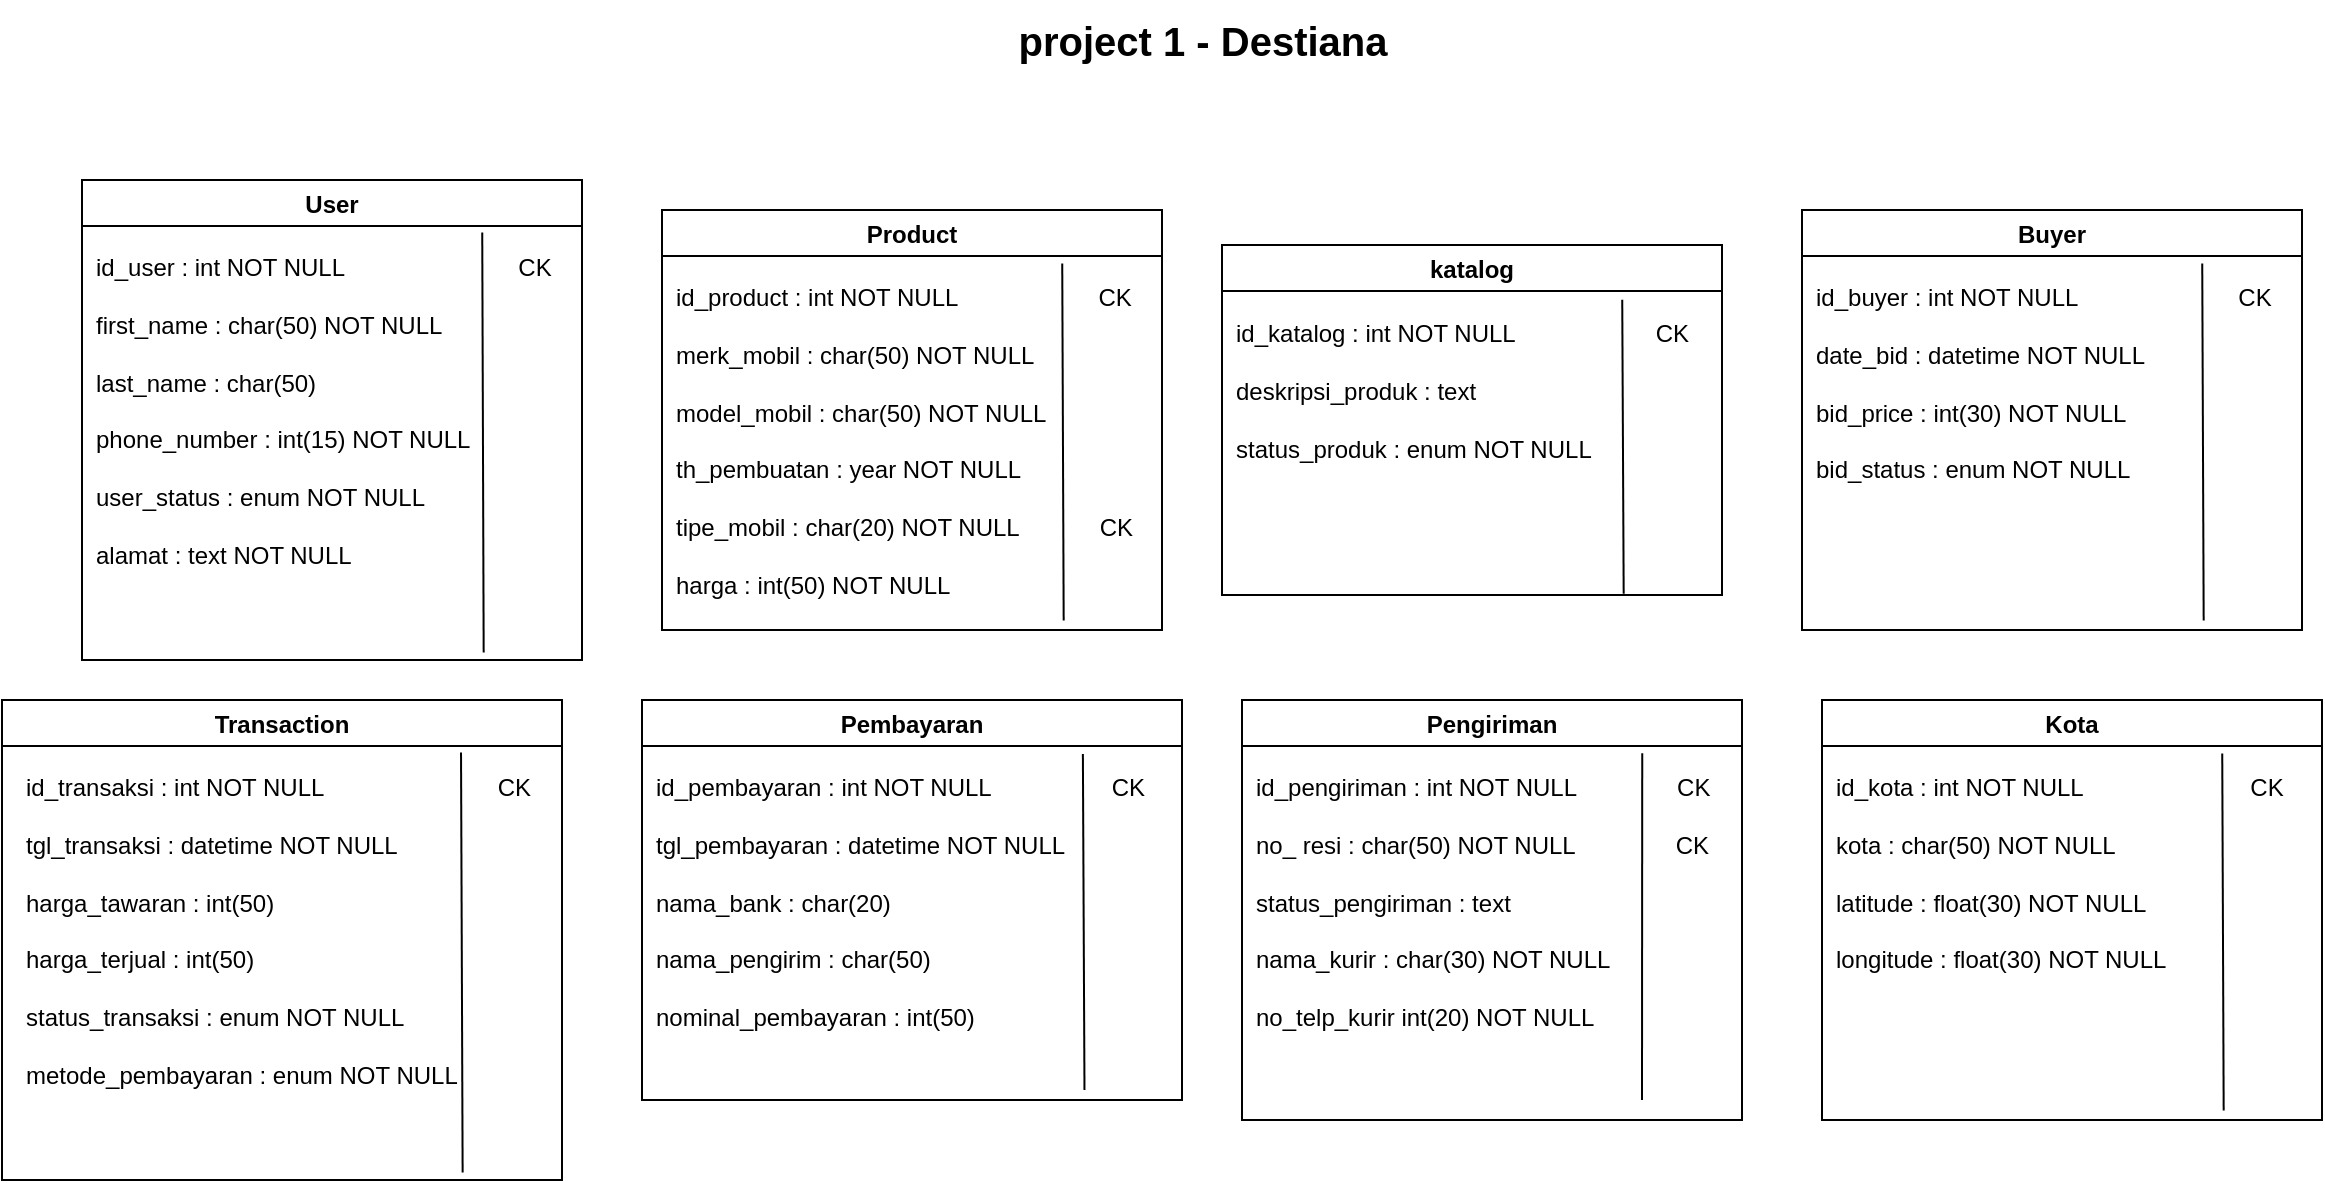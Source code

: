 <mxfile version="20.2.7" type="device"><diagram id="R2lEEEUBdFMjLlhIrx00" name="Page-1"><mxGraphModel dx="3183" dy="1799" grid="1" gridSize="10" guides="1" tooltips="1" connect="1" arrows="1" fold="1" page="1" pageScale="1" pageWidth="850" pageHeight="1100" math="0" shadow="0" extFonts="Permanent Marker^https://fonts.googleapis.com/css?family=Permanent+Marker"><root><mxCell id="0"/><mxCell id="1" parent="0"/><mxCell id="6yCLoYGONqXscvb49RYU-2" value="User" style="swimlane;" vertex="1" parent="1"><mxGeometry x="-1480" y="-290" width="250" height="240" as="geometry"/></mxCell><mxCell id="6yCLoYGONqXscvb49RYU-3" value="id_user : int NOT NULL&amp;nbsp; &amp;nbsp; &amp;nbsp; &amp;nbsp; &amp;nbsp; &amp;nbsp; &amp;nbsp; &amp;nbsp; &amp;nbsp; &amp;nbsp; &amp;nbsp; &amp;nbsp; &amp;nbsp; CK&amp;nbsp;&lt;br&gt;&lt;br&gt;first_name : char(50) NOT NULL&lt;br&gt;&lt;br&gt;last_name : char(50)&lt;br&gt;&lt;br&gt;phone_number : int(15) NOT NULL&lt;br&gt;&lt;br&gt;user_status : enum NOT NULL&lt;br&gt;&lt;br&gt;alamat : text NOT NULL" style="text;html=1;strokeColor=none;fillColor=none;align=left;verticalAlign=top;whiteSpace=wrap;rounded=0;" vertex="1" parent="6yCLoYGONqXscvb49RYU-2"><mxGeometry x="5" y="30" width="240" height="200" as="geometry"/></mxCell><mxCell id="6yCLoYGONqXscvb49RYU-4" value="" style="endArrow=none;html=1;rounded=0;entryX=0.813;entryY=-0.019;entryDx=0;entryDy=0;entryPerimeter=0;exitX=0.816;exitY=1.031;exitDx=0;exitDy=0;exitPerimeter=0;" edge="1" parent="6yCLoYGONqXscvb49RYU-2" source="6yCLoYGONqXscvb49RYU-3" target="6yCLoYGONqXscvb49RYU-3"><mxGeometry width="50" height="50" relative="1" as="geometry"><mxPoint x="410" y="-30" as="sourcePoint"/><mxPoint x="460" y="-80" as="targetPoint"/></mxGeometry></mxCell><mxCell id="6yCLoYGONqXscvb49RYU-5" value="Kota" style="swimlane;" vertex="1" parent="1"><mxGeometry x="-610" y="-30" width="250" height="210" as="geometry"/></mxCell><mxCell id="6yCLoYGONqXscvb49RYU-6" value="id_kota : int NOT NULL&amp;nbsp; &amp;nbsp; &amp;nbsp; &amp;nbsp; &amp;nbsp; &amp;nbsp; &amp;nbsp; &amp;nbsp; &amp;nbsp; &amp;nbsp; &amp;nbsp; &amp;nbsp; &amp;nbsp;CK&amp;nbsp;&lt;br&gt;&lt;br&gt;kota : char(50) NOT NULL&lt;br&gt;&lt;br&gt;latitude : float(30) NOT NULL&amp;nbsp; &amp;nbsp; &amp;nbsp; &amp;nbsp; &amp;nbsp; &amp;nbsp; &amp;nbsp; &amp;nbsp;&amp;nbsp;&lt;br&gt;&lt;br&gt;longitude : float(30) NOT NULL" style="text;html=1;strokeColor=none;fillColor=none;align=left;verticalAlign=top;whiteSpace=wrap;rounded=0;" vertex="1" parent="6yCLoYGONqXscvb49RYU-5"><mxGeometry x="5" y="30" width="240" height="170" as="geometry"/></mxCell><mxCell id="6yCLoYGONqXscvb49RYU-7" value="" style="endArrow=none;html=1;rounded=0;entryX=0.813;entryY=-0.019;entryDx=0;entryDy=0;entryPerimeter=0;exitX=0.816;exitY=1.031;exitDx=0;exitDy=0;exitPerimeter=0;" edge="1" parent="6yCLoYGONqXscvb49RYU-5" source="6yCLoYGONqXscvb49RYU-6" target="6yCLoYGONqXscvb49RYU-6"><mxGeometry width="50" height="50" relative="1" as="geometry"><mxPoint x="410" y="-30" as="sourcePoint"/><mxPoint x="460" y="-80" as="targetPoint"/></mxGeometry></mxCell><mxCell id="6yCLoYGONqXscvb49RYU-8" value="Product" style="swimlane;" vertex="1" parent="1"><mxGeometry x="-1190" y="-275" width="250" height="210" as="geometry"/></mxCell><mxCell id="6yCLoYGONqXscvb49RYU-9" value="id_product : int NOT NULL&amp;nbsp; &amp;nbsp; &amp;nbsp; &amp;nbsp; &amp;nbsp; &amp;nbsp; &amp;nbsp; &amp;nbsp; &amp;nbsp; &amp;nbsp; &amp;nbsp;CK&amp;nbsp;&lt;br&gt;&lt;br&gt;merk_mobil : char(50) NOT NULL&lt;br&gt;&lt;br&gt;model_mobil : char(50) NOT NULL&lt;br&gt;&lt;br&gt;th_pembuatan : year NOT NULL&lt;br&gt;&lt;br&gt;tipe_mobil : char(20) NOT NULL&amp;nbsp; &amp;nbsp; &amp;nbsp; &amp;nbsp; &amp;nbsp; &amp;nbsp; CK&lt;br&gt;&lt;br&gt;harga : int(50) NOT NULL" style="text;html=1;strokeColor=none;fillColor=none;align=left;verticalAlign=top;whiteSpace=wrap;rounded=0;" vertex="1" parent="6yCLoYGONqXscvb49RYU-8"><mxGeometry x="5" y="30" width="240" height="170" as="geometry"/></mxCell><mxCell id="6yCLoYGONqXscvb49RYU-10" value="" style="endArrow=none;html=1;rounded=0;entryX=0.813;entryY=-0.019;entryDx=0;entryDy=0;entryPerimeter=0;exitX=0.816;exitY=1.031;exitDx=0;exitDy=0;exitPerimeter=0;" edge="1" parent="6yCLoYGONqXscvb49RYU-8" source="6yCLoYGONqXscvb49RYU-9" target="6yCLoYGONqXscvb49RYU-9"><mxGeometry width="50" height="50" relative="1" as="geometry"><mxPoint x="410" y="-30" as="sourcePoint"/><mxPoint x="460" y="-80" as="targetPoint"/></mxGeometry></mxCell><mxCell id="6yCLoYGONqXscvb49RYU-11" value="katalog" style="swimlane;" vertex="1" parent="1"><mxGeometry x="-910" y="-257.5" width="250" height="175" as="geometry"/></mxCell><mxCell id="6yCLoYGONqXscvb49RYU-12" value="id_katalog : int NOT NULL&amp;nbsp; &amp;nbsp; &amp;nbsp; &amp;nbsp; &amp;nbsp; &amp;nbsp; &amp;nbsp; &amp;nbsp; &amp;nbsp; &amp;nbsp; &amp;nbsp;CK&lt;br&gt;&lt;br&gt;deskripsi_produk : text&amp;nbsp;&lt;br&gt;&lt;br&gt;status_produk : enum NOT NULL" style="text;html=1;strokeColor=none;fillColor=none;align=left;verticalAlign=top;whiteSpace=wrap;rounded=0;" vertex="1" parent="6yCLoYGONqXscvb49RYU-11"><mxGeometry x="5" y="30" width="240" height="140" as="geometry"/></mxCell><mxCell id="6yCLoYGONqXscvb49RYU-13" value="" style="endArrow=none;html=1;rounded=0;entryX=0.813;entryY=-0.019;entryDx=0;entryDy=0;entryPerimeter=0;exitX=0.816;exitY=1.031;exitDx=0;exitDy=0;exitPerimeter=0;" edge="1" parent="6yCLoYGONqXscvb49RYU-11" source="6yCLoYGONqXscvb49RYU-12" target="6yCLoYGONqXscvb49RYU-12"><mxGeometry width="50" height="50" relative="1" as="geometry"><mxPoint x="410" y="-30" as="sourcePoint"/><mxPoint x="460" y="-80" as="targetPoint"/></mxGeometry></mxCell><mxCell id="6yCLoYGONqXscvb49RYU-14" value="Transaction" style="swimlane;" vertex="1" parent="1"><mxGeometry x="-1520" y="-30" width="280" height="240" as="geometry"/></mxCell><mxCell id="6yCLoYGONqXscvb49RYU-15" value="id_transaksi : int NOT NULL&amp;nbsp; &amp;nbsp; &amp;nbsp; &amp;nbsp; &amp;nbsp; &amp;nbsp; &amp;nbsp; &amp;nbsp; &amp;nbsp; &amp;nbsp; &amp;nbsp; &amp;nbsp; &amp;nbsp; CK&amp;nbsp;&lt;br&gt;&lt;br&gt;tgl_transaksi : datetime NOT NULL&lt;br&gt;&lt;br&gt;harga_tawaran : int(50)&amp;nbsp;&lt;br&gt;&lt;br&gt;harga_terjual : int(50)&amp;nbsp;&lt;br&gt;&lt;br&gt;status_transaksi : enum NOT NULL&lt;br&gt;&lt;br&gt;metode_pembayaran : enum NOT NULL&amp;nbsp; &amp;nbsp; &amp;nbsp; &amp;nbsp;&amp;nbsp;" style="text;html=1;strokeColor=none;fillColor=none;align=left;verticalAlign=top;whiteSpace=wrap;rounded=0;" vertex="1" parent="6yCLoYGONqXscvb49RYU-14"><mxGeometry x="10" y="30" width="270" height="200" as="geometry"/></mxCell><mxCell id="6yCLoYGONqXscvb49RYU-16" value="" style="endArrow=none;html=1;rounded=0;entryX=0.813;entryY=-0.019;entryDx=0;entryDy=0;entryPerimeter=0;exitX=0.816;exitY=1.031;exitDx=0;exitDy=0;exitPerimeter=0;" edge="1" parent="6yCLoYGONqXscvb49RYU-14" source="6yCLoYGONqXscvb49RYU-15" target="6yCLoYGONqXscvb49RYU-15"><mxGeometry width="50" height="50" relative="1" as="geometry"><mxPoint x="410" y="-30" as="sourcePoint"/><mxPoint x="460" y="-80" as="targetPoint"/></mxGeometry></mxCell><mxCell id="6yCLoYGONqXscvb49RYU-17" value="Pembayaran" style="swimlane;" vertex="1" parent="1"><mxGeometry x="-1200" y="-30" width="270" height="200" as="geometry"/></mxCell><mxCell id="6yCLoYGONqXscvb49RYU-18" value="id_pembayaran : int NOT NULL&amp;nbsp; &amp;nbsp; &amp;nbsp; &amp;nbsp; &amp;nbsp; &amp;nbsp; &amp;nbsp; &amp;nbsp; &amp;nbsp; CK&amp;nbsp;&lt;br&gt;&lt;br&gt;tgl_pembayaran : datetime NOT NULL&lt;br&gt;&lt;br&gt;nama_bank : char(20)&amp;nbsp;&lt;br&gt;&lt;br&gt;nama_pengirim : char(50)&amp;nbsp;&lt;br&gt;&lt;br&gt;nominal_pembayaran : int(50)&amp;nbsp;&lt;br&gt;&lt;br&gt;&amp;nbsp; &amp;nbsp; &amp;nbsp; &amp;nbsp;&amp;nbsp;" style="text;html=1;strokeColor=none;fillColor=none;align=left;verticalAlign=top;whiteSpace=wrap;rounded=0;" vertex="1" parent="6yCLoYGONqXscvb49RYU-17"><mxGeometry x="5" y="30" width="265" height="160" as="geometry"/></mxCell><mxCell id="6yCLoYGONqXscvb49RYU-19" value="" style="endArrow=none;html=1;rounded=0;entryX=0.813;entryY=-0.019;entryDx=0;entryDy=0;entryPerimeter=0;exitX=0.816;exitY=1.031;exitDx=0;exitDy=0;exitPerimeter=0;" edge="1" parent="6yCLoYGONqXscvb49RYU-17" source="6yCLoYGONqXscvb49RYU-18" target="6yCLoYGONqXscvb49RYU-18"><mxGeometry width="50" height="50" relative="1" as="geometry"><mxPoint x="410" y="-30" as="sourcePoint"/><mxPoint x="460" y="-80" as="targetPoint"/></mxGeometry></mxCell><mxCell id="6yCLoYGONqXscvb49RYU-20" value="Pengiriman" style="swimlane;" vertex="1" parent="1"><mxGeometry x="-900" y="-30" width="250" height="210" as="geometry"/></mxCell><mxCell id="6yCLoYGONqXscvb49RYU-21" value="id_pengiriman : int NOT NULL&amp;nbsp; &amp;nbsp; &amp;nbsp; &amp;nbsp; &amp;nbsp; &amp;nbsp; &amp;nbsp; &amp;nbsp;CK&amp;nbsp;&lt;br&gt;&lt;br&gt;no_ resi : char(50) NOT NULL&amp;nbsp; &amp;nbsp; &amp;nbsp; &amp;nbsp; &amp;nbsp; &amp;nbsp; &amp;nbsp; &amp;nbsp;CK&lt;br&gt;&lt;br&gt;status_pengiriman : text&amp;nbsp;&lt;br&gt;&lt;br&gt;nama_kurir : char(30) NOT NULL&lt;br&gt;&lt;br&gt;no_telp_kurir int(20) NOT NULL&amp;nbsp; &amp;nbsp; &amp;nbsp; &amp;nbsp; &amp;nbsp; &amp;nbsp; &amp;nbsp;" style="text;html=1;strokeColor=none;fillColor=none;align=left;verticalAlign=top;whiteSpace=wrap;rounded=0;" vertex="1" parent="6yCLoYGONqXscvb49RYU-20"><mxGeometry x="5" y="30" width="240" height="180" as="geometry"/></mxCell><mxCell id="6yCLoYGONqXscvb49RYU-22" value="" style="endArrow=none;html=1;rounded=0;entryX=0.813;entryY=-0.019;entryDx=0;entryDy=0;entryPerimeter=0;" edge="1" parent="6yCLoYGONqXscvb49RYU-20" target="6yCLoYGONqXscvb49RYU-21"><mxGeometry width="50" height="50" relative="1" as="geometry"><mxPoint x="200" y="200" as="sourcePoint"/><mxPoint x="460" y="-80" as="targetPoint"/></mxGeometry></mxCell><mxCell id="6yCLoYGONqXscvb49RYU-25" value="Buyer" style="swimlane;" vertex="1" parent="1"><mxGeometry x="-620" y="-275" width="250" height="210" as="geometry"/></mxCell><mxCell id="6yCLoYGONqXscvb49RYU-26" value="id_buyer : int NOT NULL&amp;nbsp; &amp;nbsp; &amp;nbsp; &amp;nbsp; &amp;nbsp; &amp;nbsp; &amp;nbsp; &amp;nbsp; &amp;nbsp; &amp;nbsp; &amp;nbsp; &amp;nbsp; CK&lt;br&gt;&lt;br&gt;date_bid : datetime NOT NULL&lt;br&gt;&lt;br&gt;bid_price : int(30) NOT NULL&lt;br&gt;&lt;br&gt;bid_status : enum NOT NULL" style="text;html=1;strokeColor=none;fillColor=none;align=left;verticalAlign=top;whiteSpace=wrap;rounded=0;" vertex="1" parent="6yCLoYGONqXscvb49RYU-25"><mxGeometry x="5" y="30" width="240" height="170" as="geometry"/></mxCell><mxCell id="6yCLoYGONqXscvb49RYU-27" value="" style="endArrow=none;html=1;rounded=0;entryX=0.813;entryY=-0.019;entryDx=0;entryDy=0;entryPerimeter=0;exitX=0.816;exitY=1.031;exitDx=0;exitDy=0;exitPerimeter=0;" edge="1" parent="6yCLoYGONqXscvb49RYU-25" source="6yCLoYGONqXscvb49RYU-26" target="6yCLoYGONqXscvb49RYU-26"><mxGeometry width="50" height="50" relative="1" as="geometry"><mxPoint x="410" y="-30" as="sourcePoint"/><mxPoint x="460" y="-80" as="targetPoint"/></mxGeometry></mxCell><mxCell id="6yCLoYGONqXscvb49RYU-40" value="project 1 - Destiana" style="text;strokeColor=none;fillColor=none;html=1;fontSize=20;fontStyle=1;verticalAlign=middle;align=center;" vertex="1" parent="1"><mxGeometry x="-1040" y="-380" width="240" height="40" as="geometry"/></mxCell></root></mxGraphModel></diagram></mxfile>
